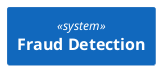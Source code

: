 @startuml SportRadar
!include <C4/C4_Container>
System(FraudDetection, "Fraud Detection", $link="./container/index.puml")
@enduml